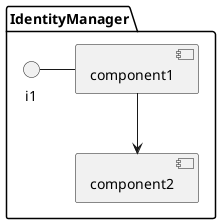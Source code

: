 @startuml

package IdentityManager {
component component1
component component2
interface i1

}
i1 - component1
component1 --> component2
@enduml
